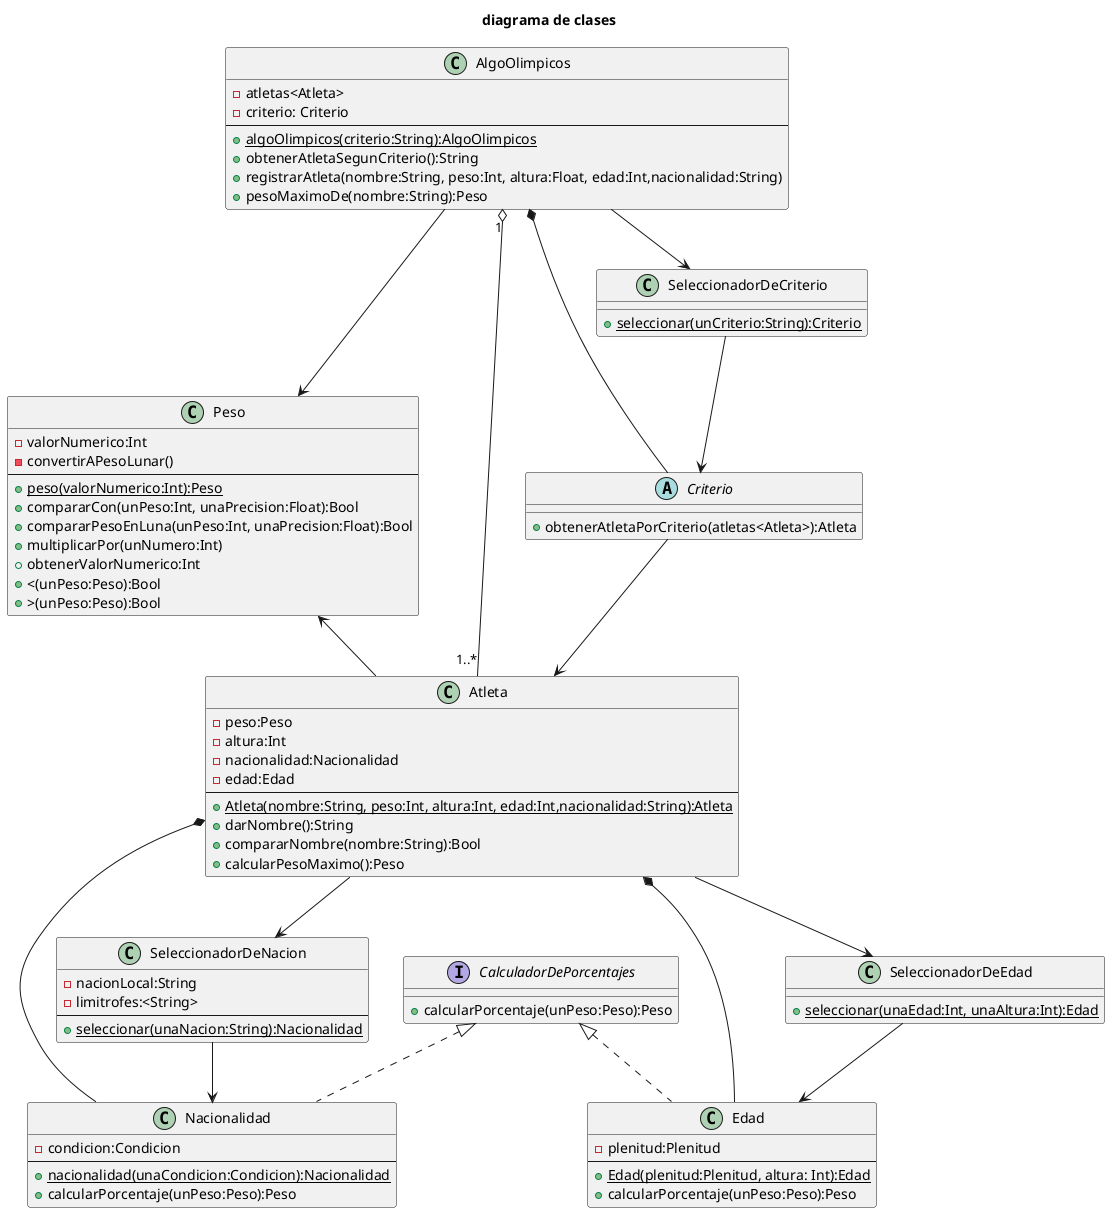 @startuml diagrama de clases


title diagrama de clases

class AlgoOlimpicos{
    - atletas<Atleta>
    - criterio: Criterio 
    ---
    + {static} algoOlimpicos(criterio:String):AlgoOlimpicos
    + obtenerAtletaSegunCriterio():String
    + registrarAtleta(nombre:String, peso:Int, altura:Float, edad:Int,nacionalidad:String)
    + pesoMaximoDe(nombre:String):Peso  
}

Class Atleta{
    - peso:Peso
    - altura:Int
    - nacionalidad:Nacionalidad
    - edad:Edad
    ---
    + {static} Atleta(nombre:String, peso:Int, altura:Int, edad:Int,nacionalidad:String):Atleta
    + darNombre():String    
    + compararNombre(nombre:String):Bool
    + calcularPesoMaximo():Peso
}

Abstract Class Criterio{
    + obtenerAtletaPorCriterio(atletas<Atleta>):Atleta
}


Class Peso{
    - valorNumerico:Int
    - convertirAPesoLunar()
    ---
    + {static} peso(valorNumerico:Int):Peso
    + compararCon(unPeso:Int, unaPrecision:Float):Bool
    + compararPesoEnLuna(unPeso:Int, unaPrecision:Float):Bool
    + multiplicarPor(unNumero:Int)
    + obtenerValorNumerico:Int
    + <(unPeso:Peso):Bool
    + >(unPeso:Peso):Bool
}

interface CalculadorDePorcentajes{
    + calcularPorcentaje(unPeso:Peso):Peso
}


class Nacionalidad implements CalculadorDePorcentajes{
    - condicion:Condicion
    ---
    + {static} nacionalidad(unaCondicion:Condicion):Nacionalidad
    + calcularPorcentaje(unPeso:Peso):Peso
}


class Edad implements CalculadorDePorcentajes{
    - plenitud:Plenitud
    ---
    + {static} Edad(plenitud:Plenitud, altura: Int):Edad
    + calcularPorcentaje(unPeso:Peso):Peso
}

 
 
Class SeleccionadorDeCriterio{
    + {static} seleccionar(unCriterio:String):Criterio
}

Class SeleccionadorDeEdad{
    + {static} seleccionar(unaEdad:Int, unaAltura:Int):Edad
}

Class SeleccionadorDeNacion{
    - nacionLocal:String
    - limitrofes:<String>
    ---
    + {static} seleccionar(unaNacion:String):Nacionalidad
}



SeleccionadorDeEdad --> Edad
SeleccionadorDeNacion --> Nacionalidad
SeleccionadorDeCriterio --> Criterio

Atleta *-- Nacionalidad
Atleta *-- Edad
Atleta -left-> Peso
Atleta --> SeleccionadorDeEdad
Atleta --> SeleccionadorDeNacion

Criterio --> Atleta

AlgoOlimpicos "1" o-down- "1..*" Atleta
AlgoOlimpicos *-down- Criterio
AlgoOlimpicos --> SeleccionadorDeCriterio
AlgoOlimpicos --> Peso



@enduml